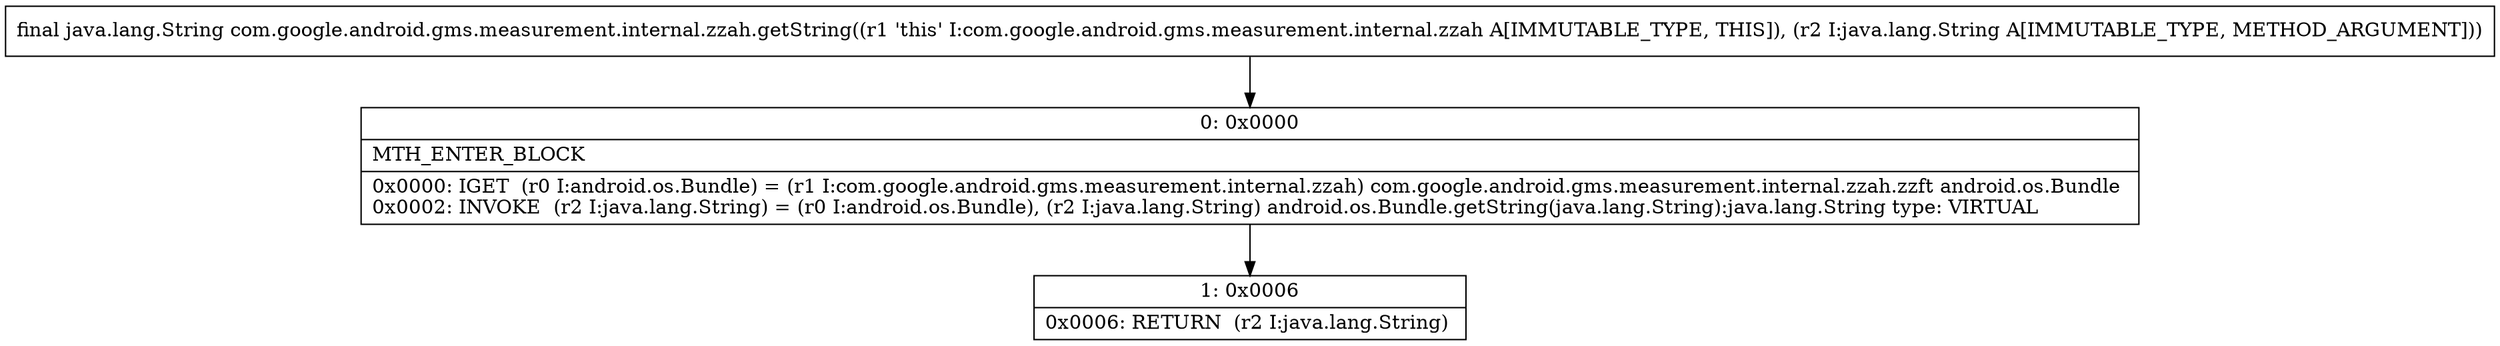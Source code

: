 digraph "CFG forcom.google.android.gms.measurement.internal.zzah.getString(Ljava\/lang\/String;)Ljava\/lang\/String;" {
Node_0 [shape=record,label="{0\:\ 0x0000|MTH_ENTER_BLOCK\l|0x0000: IGET  (r0 I:android.os.Bundle) = (r1 I:com.google.android.gms.measurement.internal.zzah) com.google.android.gms.measurement.internal.zzah.zzft android.os.Bundle \l0x0002: INVOKE  (r2 I:java.lang.String) = (r0 I:android.os.Bundle), (r2 I:java.lang.String) android.os.Bundle.getString(java.lang.String):java.lang.String type: VIRTUAL \l}"];
Node_1 [shape=record,label="{1\:\ 0x0006|0x0006: RETURN  (r2 I:java.lang.String) \l}"];
MethodNode[shape=record,label="{final java.lang.String com.google.android.gms.measurement.internal.zzah.getString((r1 'this' I:com.google.android.gms.measurement.internal.zzah A[IMMUTABLE_TYPE, THIS]), (r2 I:java.lang.String A[IMMUTABLE_TYPE, METHOD_ARGUMENT])) }"];
MethodNode -> Node_0;
Node_0 -> Node_1;
}

